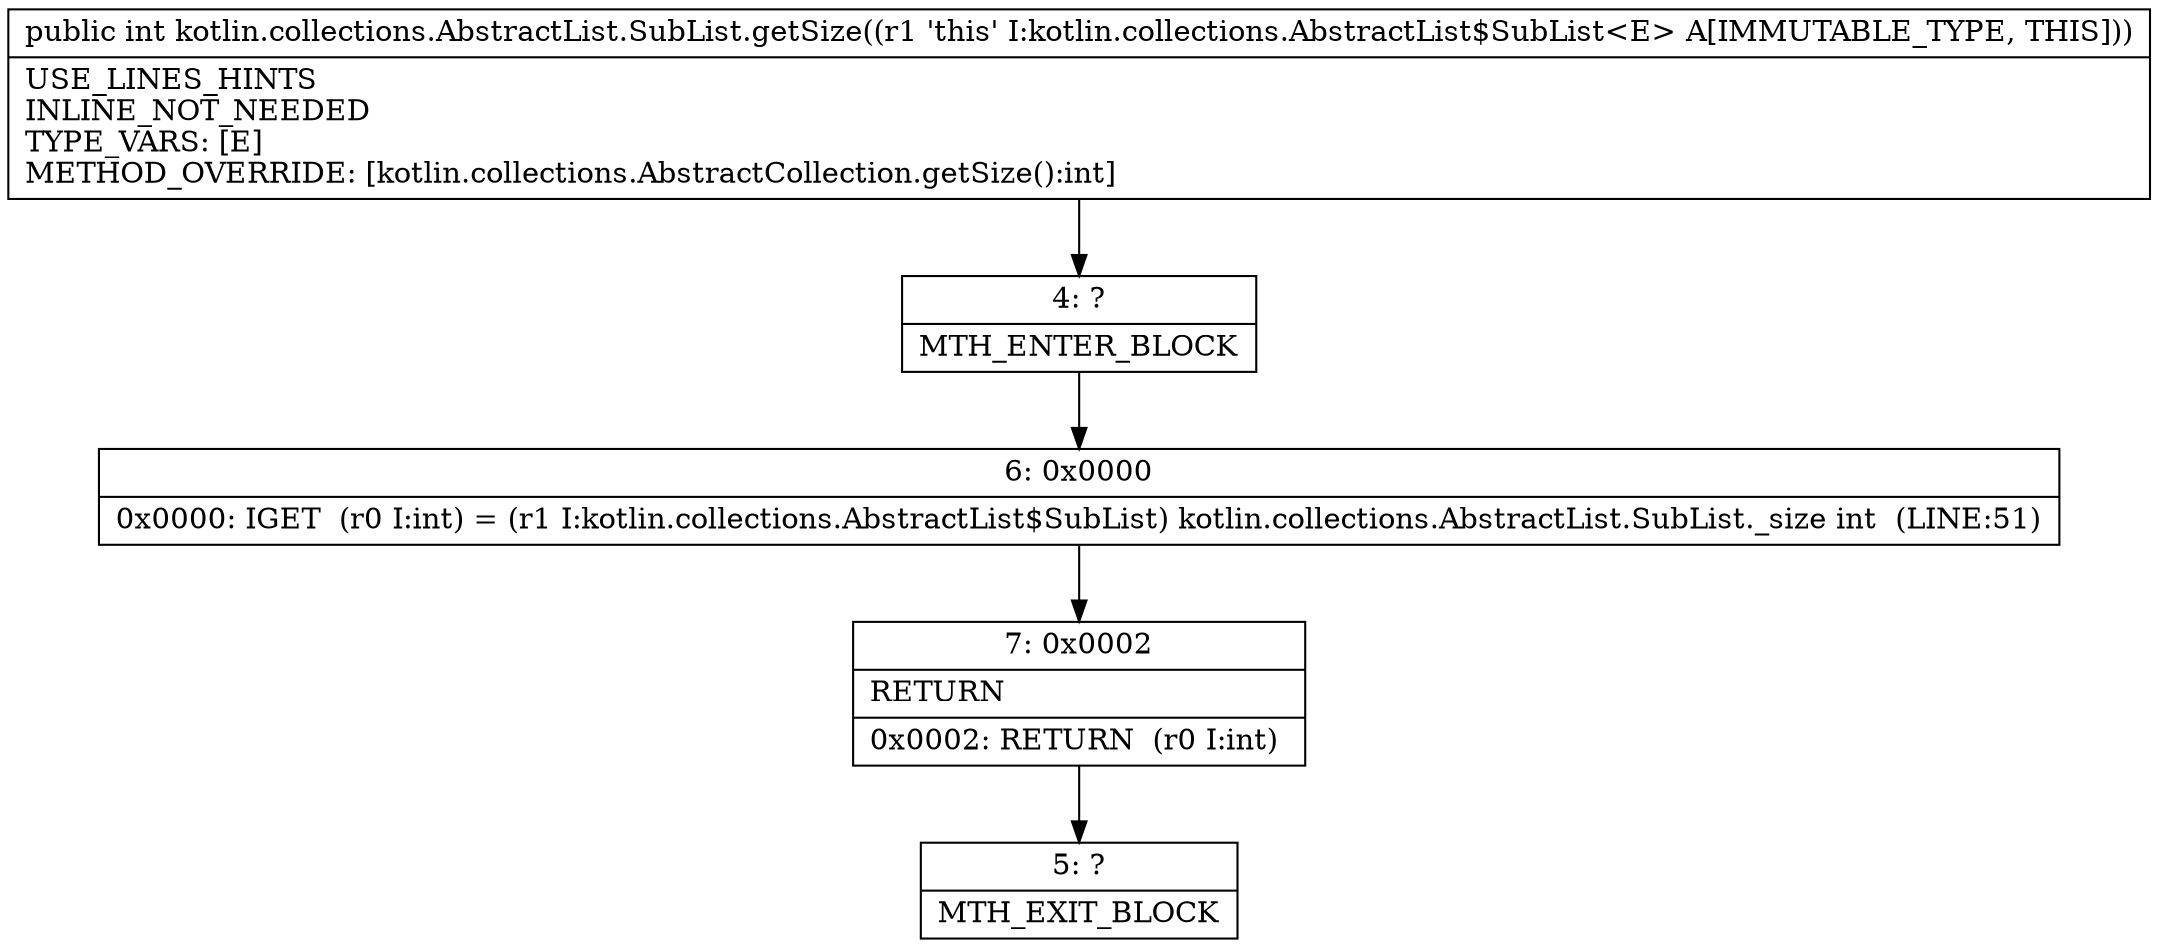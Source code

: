 digraph "CFG forkotlin.collections.AbstractList.SubList.getSize()I" {
Node_4 [shape=record,label="{4\:\ ?|MTH_ENTER_BLOCK\l}"];
Node_6 [shape=record,label="{6\:\ 0x0000|0x0000: IGET  (r0 I:int) = (r1 I:kotlin.collections.AbstractList$SubList) kotlin.collections.AbstractList.SubList._size int  (LINE:51)\l}"];
Node_7 [shape=record,label="{7\:\ 0x0002|RETURN\l|0x0002: RETURN  (r0 I:int) \l}"];
Node_5 [shape=record,label="{5\:\ ?|MTH_EXIT_BLOCK\l}"];
MethodNode[shape=record,label="{public int kotlin.collections.AbstractList.SubList.getSize((r1 'this' I:kotlin.collections.AbstractList$SubList\<E\> A[IMMUTABLE_TYPE, THIS]))  | USE_LINES_HINTS\lINLINE_NOT_NEEDED\lTYPE_VARS: [E]\lMETHOD_OVERRIDE: [kotlin.collections.AbstractCollection.getSize():int]\l}"];
MethodNode -> Node_4;Node_4 -> Node_6;
Node_6 -> Node_7;
Node_7 -> Node_5;
}

